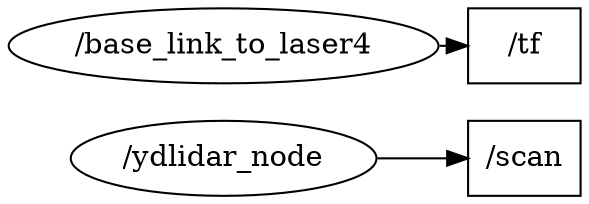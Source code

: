 digraph graphname {
	graph [bb="0,0,234.39,90",
		compound=True,
		rank=same,
		rankdir=LR,
		ranksep=0.2
	];
	node [label="\N"];
	t___scan	 [URL=topic_3A__scan,
		height=0.5,
		label="/scan",
		pos="207.39,18",
		shape=box,
		tooltip="topic:/scan",
		width=0.75];
	t___tf	 [URL=topic_3A__tf,
		height=0.5,
		label="/tf",
		pos="207.39,72",
		shape=box,
		tooltip="topic:/tf",
		width=0.75];
	n___base_link_to_laser4	 [URL=__base_link_to_laser4,
		height=0.5,
		label="/base_link_to_laser4",
		pos="83.193,72",
		shape=ellipse,
		tooltip="/base_link_to_laser4",
		width=2.3109];
	n___base_link_to_laser4 -> t___tf	 [penwidth=1,
		pos="e,180.37,72 166.71,72 167.91,72 169.1,72 170.27,72"];
	n___ydlidar_node	 [URL=__ydlidar_node,
		height=0.5,
		label="/ydlidar_node",
		pos="83.193,18",
		shape=ellipse,
		tooltip="/ydlidar_node",
		width=1.661];
	n___ydlidar_node -> t___scan	 [penwidth=1,
		pos="e,180.32,18 143.14,18 152.32,18 161.57,18 170.05,18"];
}
